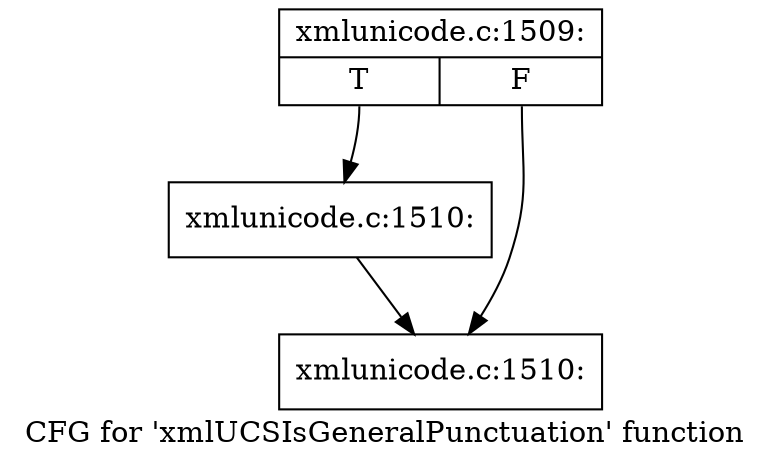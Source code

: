 digraph "CFG for 'xmlUCSIsGeneralPunctuation' function" {
	label="CFG for 'xmlUCSIsGeneralPunctuation' function";

	Node0x4e37120 [shape=record,label="{xmlunicode.c:1509:|{<s0>T|<s1>F}}"];
	Node0x4e37120:s0 -> Node0x4e36f10;
	Node0x4e37120:s1 -> Node0x4e37330;
	Node0x4e36f10 [shape=record,label="{xmlunicode.c:1510:}"];
	Node0x4e36f10 -> Node0x4e37330;
	Node0x4e37330 [shape=record,label="{xmlunicode.c:1510:}"];
}
